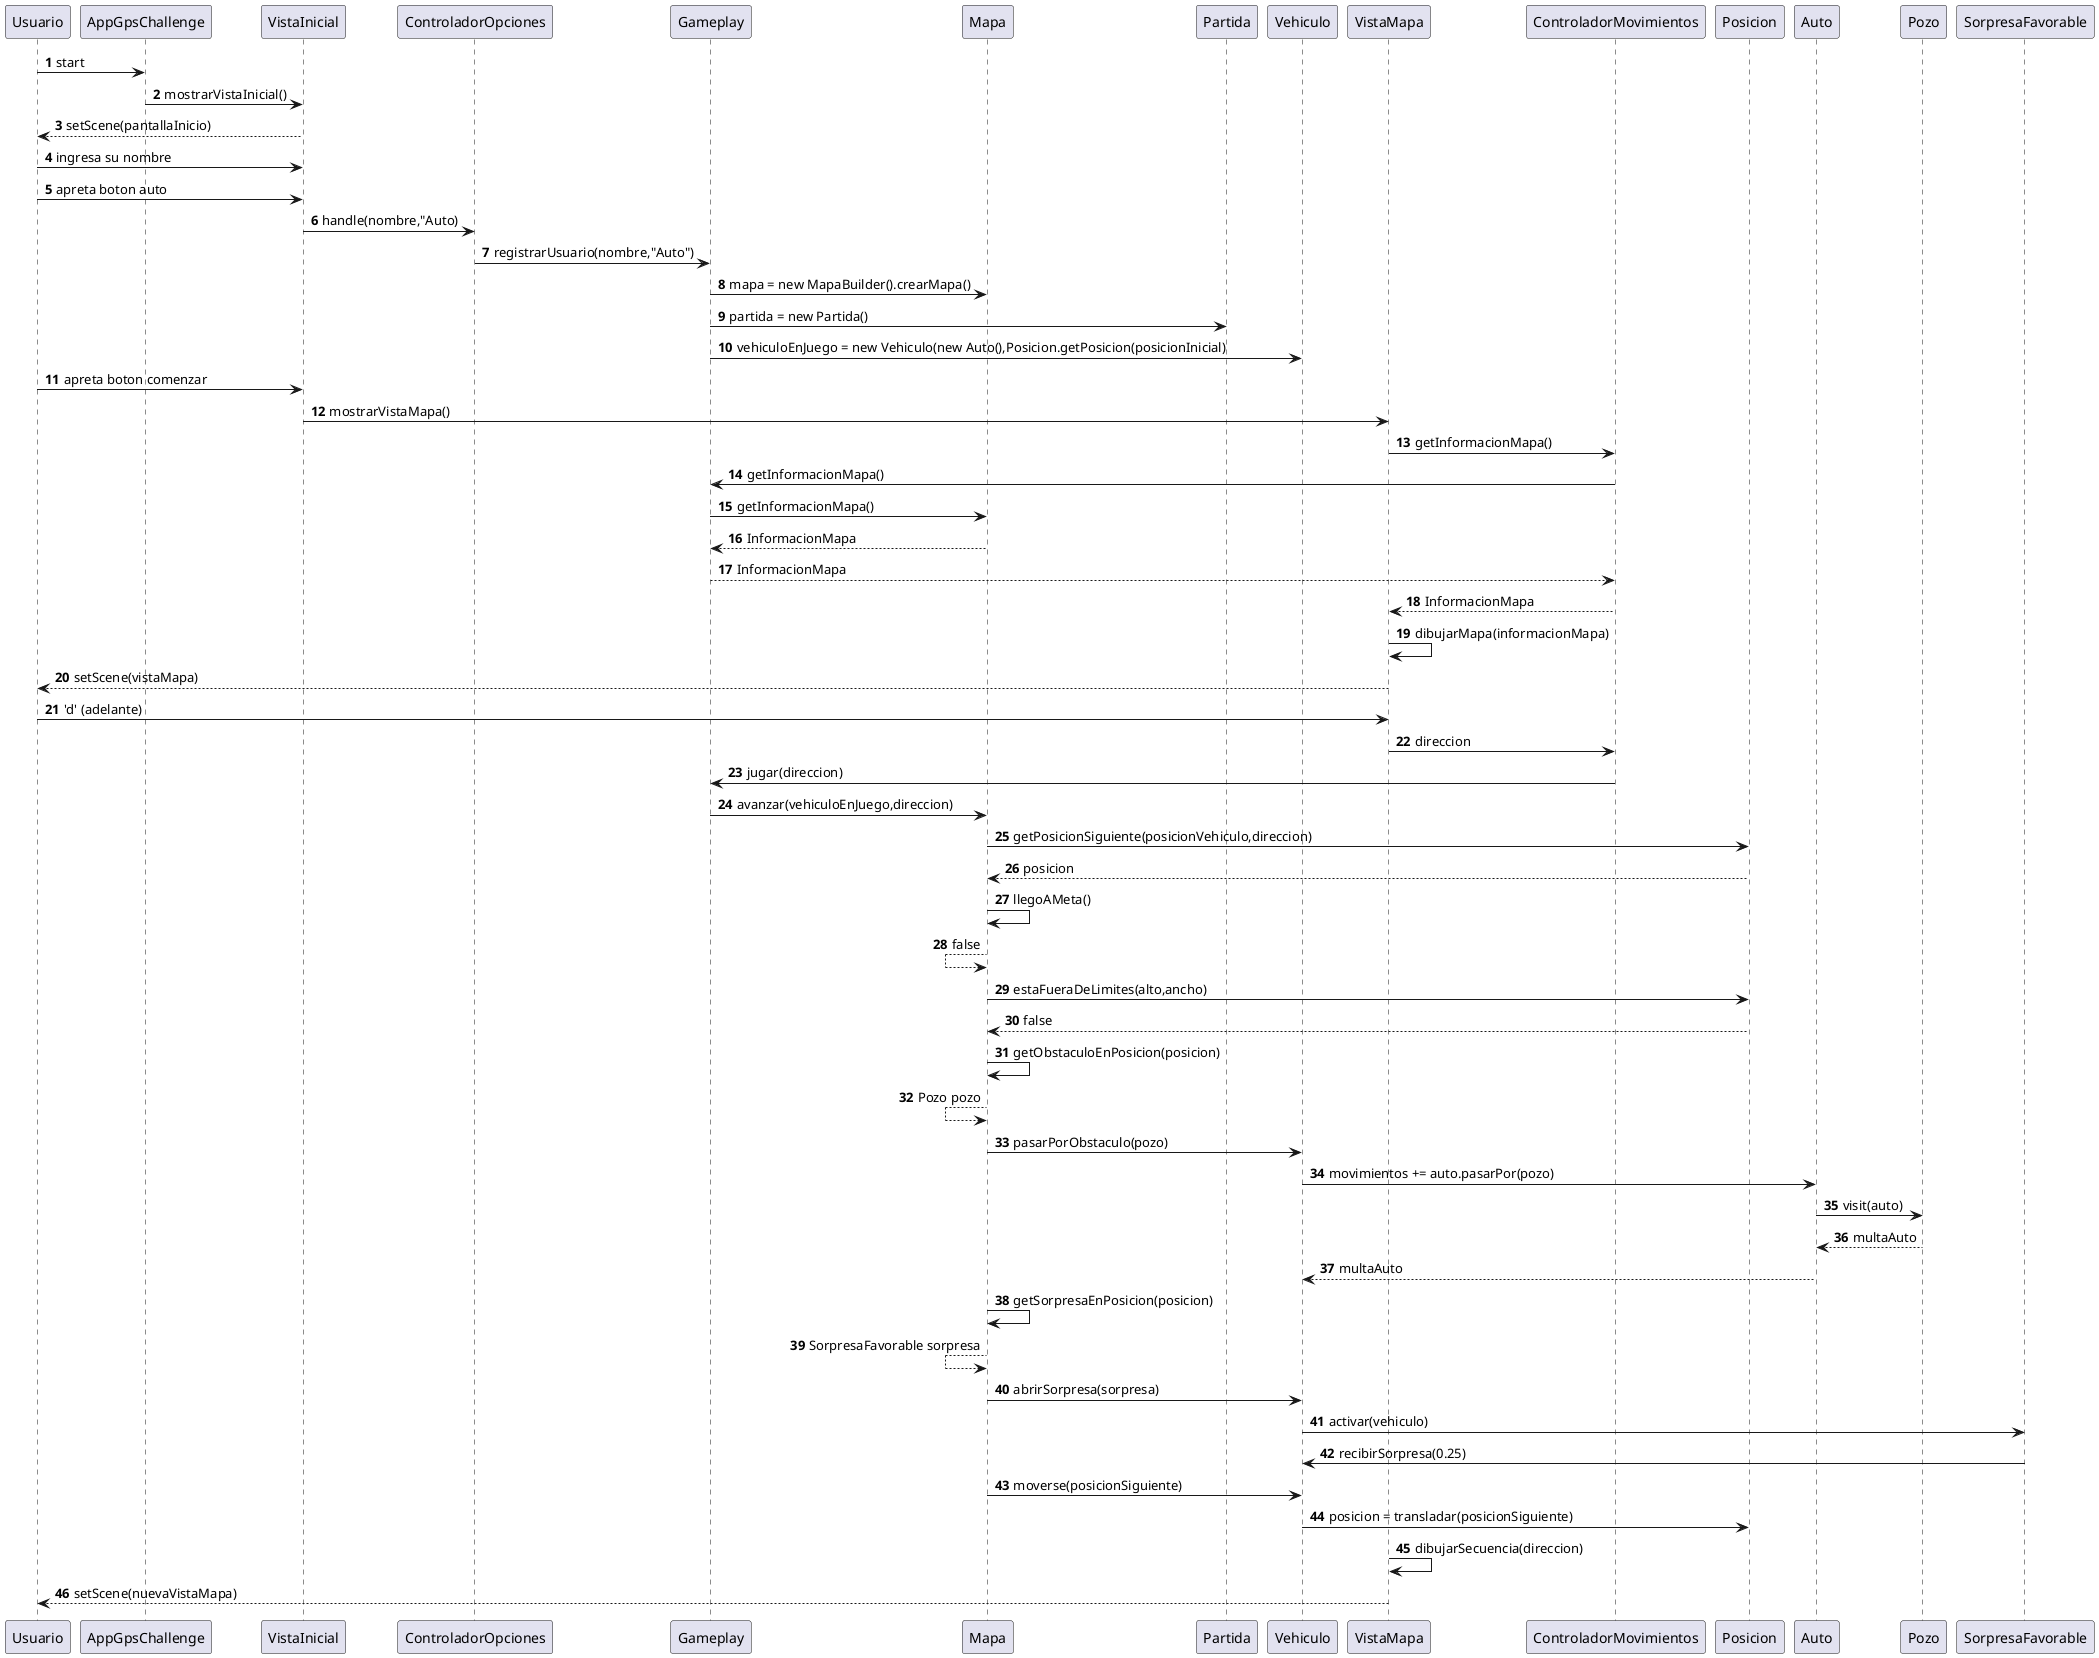 @startuml
'https://plantuml.com/sequence-diagram

autonumber

Usuario -> AppGpsChallenge: start
AppGpsChallenge -> VistaInicial: mostrarVistaInicial()
Usuario <-- VistaInicial: setScene(pantallaInicio)
Usuario-> VistaInicial: ingresa su nombre
Usuario -> VistaInicial: apreta boton auto
VistaInicial -> ControladorOpciones: handle(nombre,"Auto)
ControladorOpciones ->Gameplay: registrarUsuario(nombre,"Auto")
Gameplay -> Mapa: mapa = new MapaBuilder().crearMapa()
Gameplay-> Partida: partida = new Partida()
Gameplay->Vehiculo: vehiculoEnJuego = new Vehiculo(new Auto(),Posicion.getPosicion(posicionInicial)
Usuario -> VistaInicial: apreta boton comenzar
VistaInicial -> VistaMapa: mostrarVistaMapa()
VistaMapa -> ControladorMovimientos: getInformacionMapa()
ControladorMovimientos-> Gameplay: getInformacionMapa()
Gameplay -> Mapa: getInformacionMapa()
Gameplay <-- Mapa: InformacionMapa
ControladorMovimientos <-- Gameplay: InformacionMapa
VistaMapa <-- ControladorMovimientos: InformacionMapa
VistaMapa -> VistaMapa: dibujarMapa(informacionMapa)
Usuario <-- VistaMapa : setScene(vistaMapa)
Usuario -> VistaMapa: 'd' (adelante)
VistaMapa -> ControladorMovimientos: direccion
ControladorMovimientos -> Gameplay: jugar(direccion)
Gameplay -> Mapa: avanzar(vehiculoEnJuego,direccion)
Mapa-> Posicion: getPosicionSiguiente(posicionVehiculo,direccion)
Mapa <-- Posicion: posicion
Mapa -> Mapa: llegoAMeta()
Mapa <-- Mapa: false
Mapa -> Posicion: estaFueraDeLimites(alto,ancho)
Mapa <-- Posicion: false
Mapa->Mapa: getObstaculoEnPosicion(posicion)
Mapa <-- Mapa: Pozo pozo
Mapa-> Vehiculo: pasarPorObstaculo(pozo)
Vehiculo->Auto: movimientos += auto.pasarPor(pozo)
Auto -> Pozo: visit(auto)
Pozo --> Auto: multaAuto
Auto --> Vehiculo: multaAuto
Mapa->Mapa: getSorpresaEnPosicion(posicion)
Mapa <-- Mapa: SorpresaFavorable sorpresa
Mapa->Vehiculo: abrirSorpresa(sorpresa)
Vehiculo->SorpresaFavorable: activar(vehiculo)
SorpresaFavorable-> Vehiculo: recibirSorpresa(0.25)
Mapa-> Vehiculo: moverse(posicionSiguiente)
Vehiculo-> Posicion: posicion = transladar(posicionSiguiente)
VistaMapa->VistaMapa : dibujarSecuencia(direccion)
Usuario <-- VistaMapa: setScene(nuevaVistaMapa)


@enduml